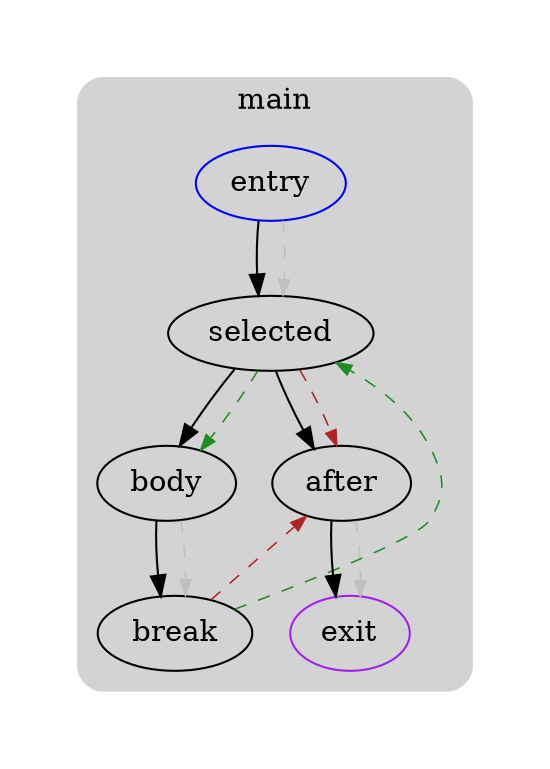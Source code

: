 digraph G {
  compound=true
  subgraph cluster_ {
    peripheries=0
    margin=10
    subgraph cluster_0_wrapper {
      peripheries=0
      margin=15
      subgraph cluster_0 {
        label="main"
        color=darkgray
        style=rounded
        bgcolor=lightgray
        margin=10
        cluster_0_0[label="entry",shape=oval,color=blue,rank=source]
        cluster_0_1[label="selected",shape=oval]
        cluster_0_2[label="body",shape=oval]
        cluster_0_3[label="break",shape=oval]
        cluster_0_4[label="after",shape=oval]
        cluster_0_exit[label=exit,color=purple,rank=sink]
        cluster_0_0 -> cluster_0_1 [color=black]
        cluster_0_1 -> cluster_0_2 [color=black]
        cluster_0_2 -> cluster_0_3 [color=black]
        cluster_0_1 -> cluster_0_4 [color=black]
        cluster_0_4 -> cluster_0_exit [color=black]
        cluster_0_0 -> cluster_0_1 [color=gray,style=dashed,constraint=false,penwidth=0.75,arrowsize=0.75]
        cluster_0_1 -> cluster_0_2 [color=forestgreen,style=dashed,constraint=false,penwidth=0.75,arrowsize=0.75]
        cluster_0_1 -> cluster_0_4 [color=firebrick,style=dashed,constraint=false,penwidth=0.75,arrowsize=0.75]
        cluster_0_2 -> cluster_0_3 [color=gray,style=dashed,constraint=false,penwidth=0.75,arrowsize=0.75]
        cluster_0_3 -> cluster_0_1 [color=forestgreen,style=dashed,constraint=false,penwidth=0.75,arrowsize=0.75]
        cluster_0_3 -> cluster_0_4 [color=firebrick,style=dashed,constraint=false,penwidth=0.75,arrowsize=0.75]
        cluster_0_4 -> cluster_0_exit [color=gray,style=dashed,constraint=false,penwidth=0.75,arrowsize=0.75]
      }
    }
  }
}
